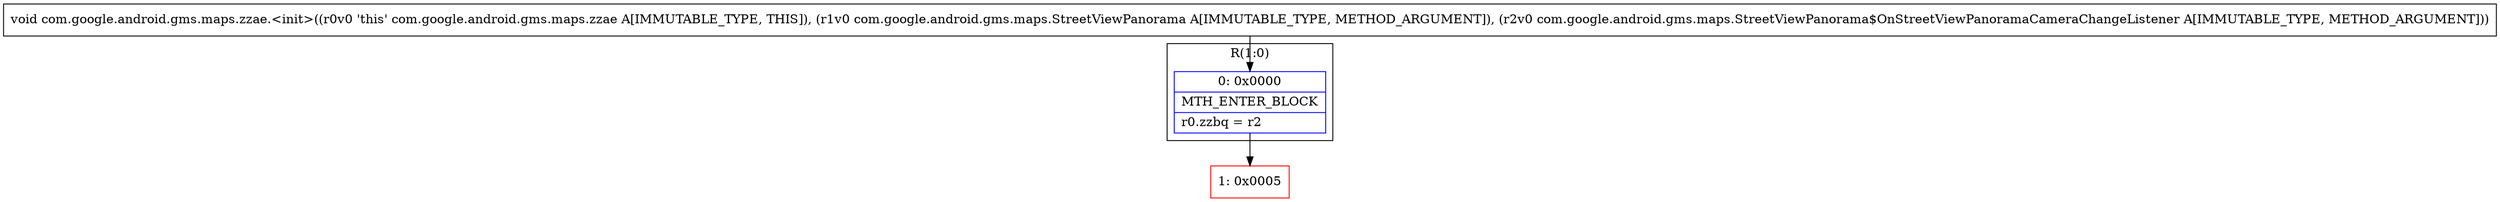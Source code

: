 digraph "CFG forcom.google.android.gms.maps.zzae.\<init\>(Lcom\/google\/android\/gms\/maps\/StreetViewPanorama;Lcom\/google\/android\/gms\/maps\/StreetViewPanorama$OnStreetViewPanoramaCameraChangeListener;)V" {
subgraph cluster_Region_313528270 {
label = "R(1:0)";
node [shape=record,color=blue];
Node_0 [shape=record,label="{0\:\ 0x0000|MTH_ENTER_BLOCK\l|r0.zzbq = r2\l}"];
}
Node_1 [shape=record,color=red,label="{1\:\ 0x0005}"];
MethodNode[shape=record,label="{void com.google.android.gms.maps.zzae.\<init\>((r0v0 'this' com.google.android.gms.maps.zzae A[IMMUTABLE_TYPE, THIS]), (r1v0 com.google.android.gms.maps.StreetViewPanorama A[IMMUTABLE_TYPE, METHOD_ARGUMENT]), (r2v0 com.google.android.gms.maps.StreetViewPanorama$OnStreetViewPanoramaCameraChangeListener A[IMMUTABLE_TYPE, METHOD_ARGUMENT])) }"];
MethodNode -> Node_0;
Node_0 -> Node_1;
}

